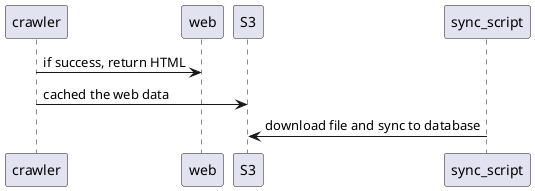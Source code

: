 @startuml
crawler->web: if success, return HTML
crawler->S3: cached the web data
sync_script->S3: download file and sync to database


@enduml
